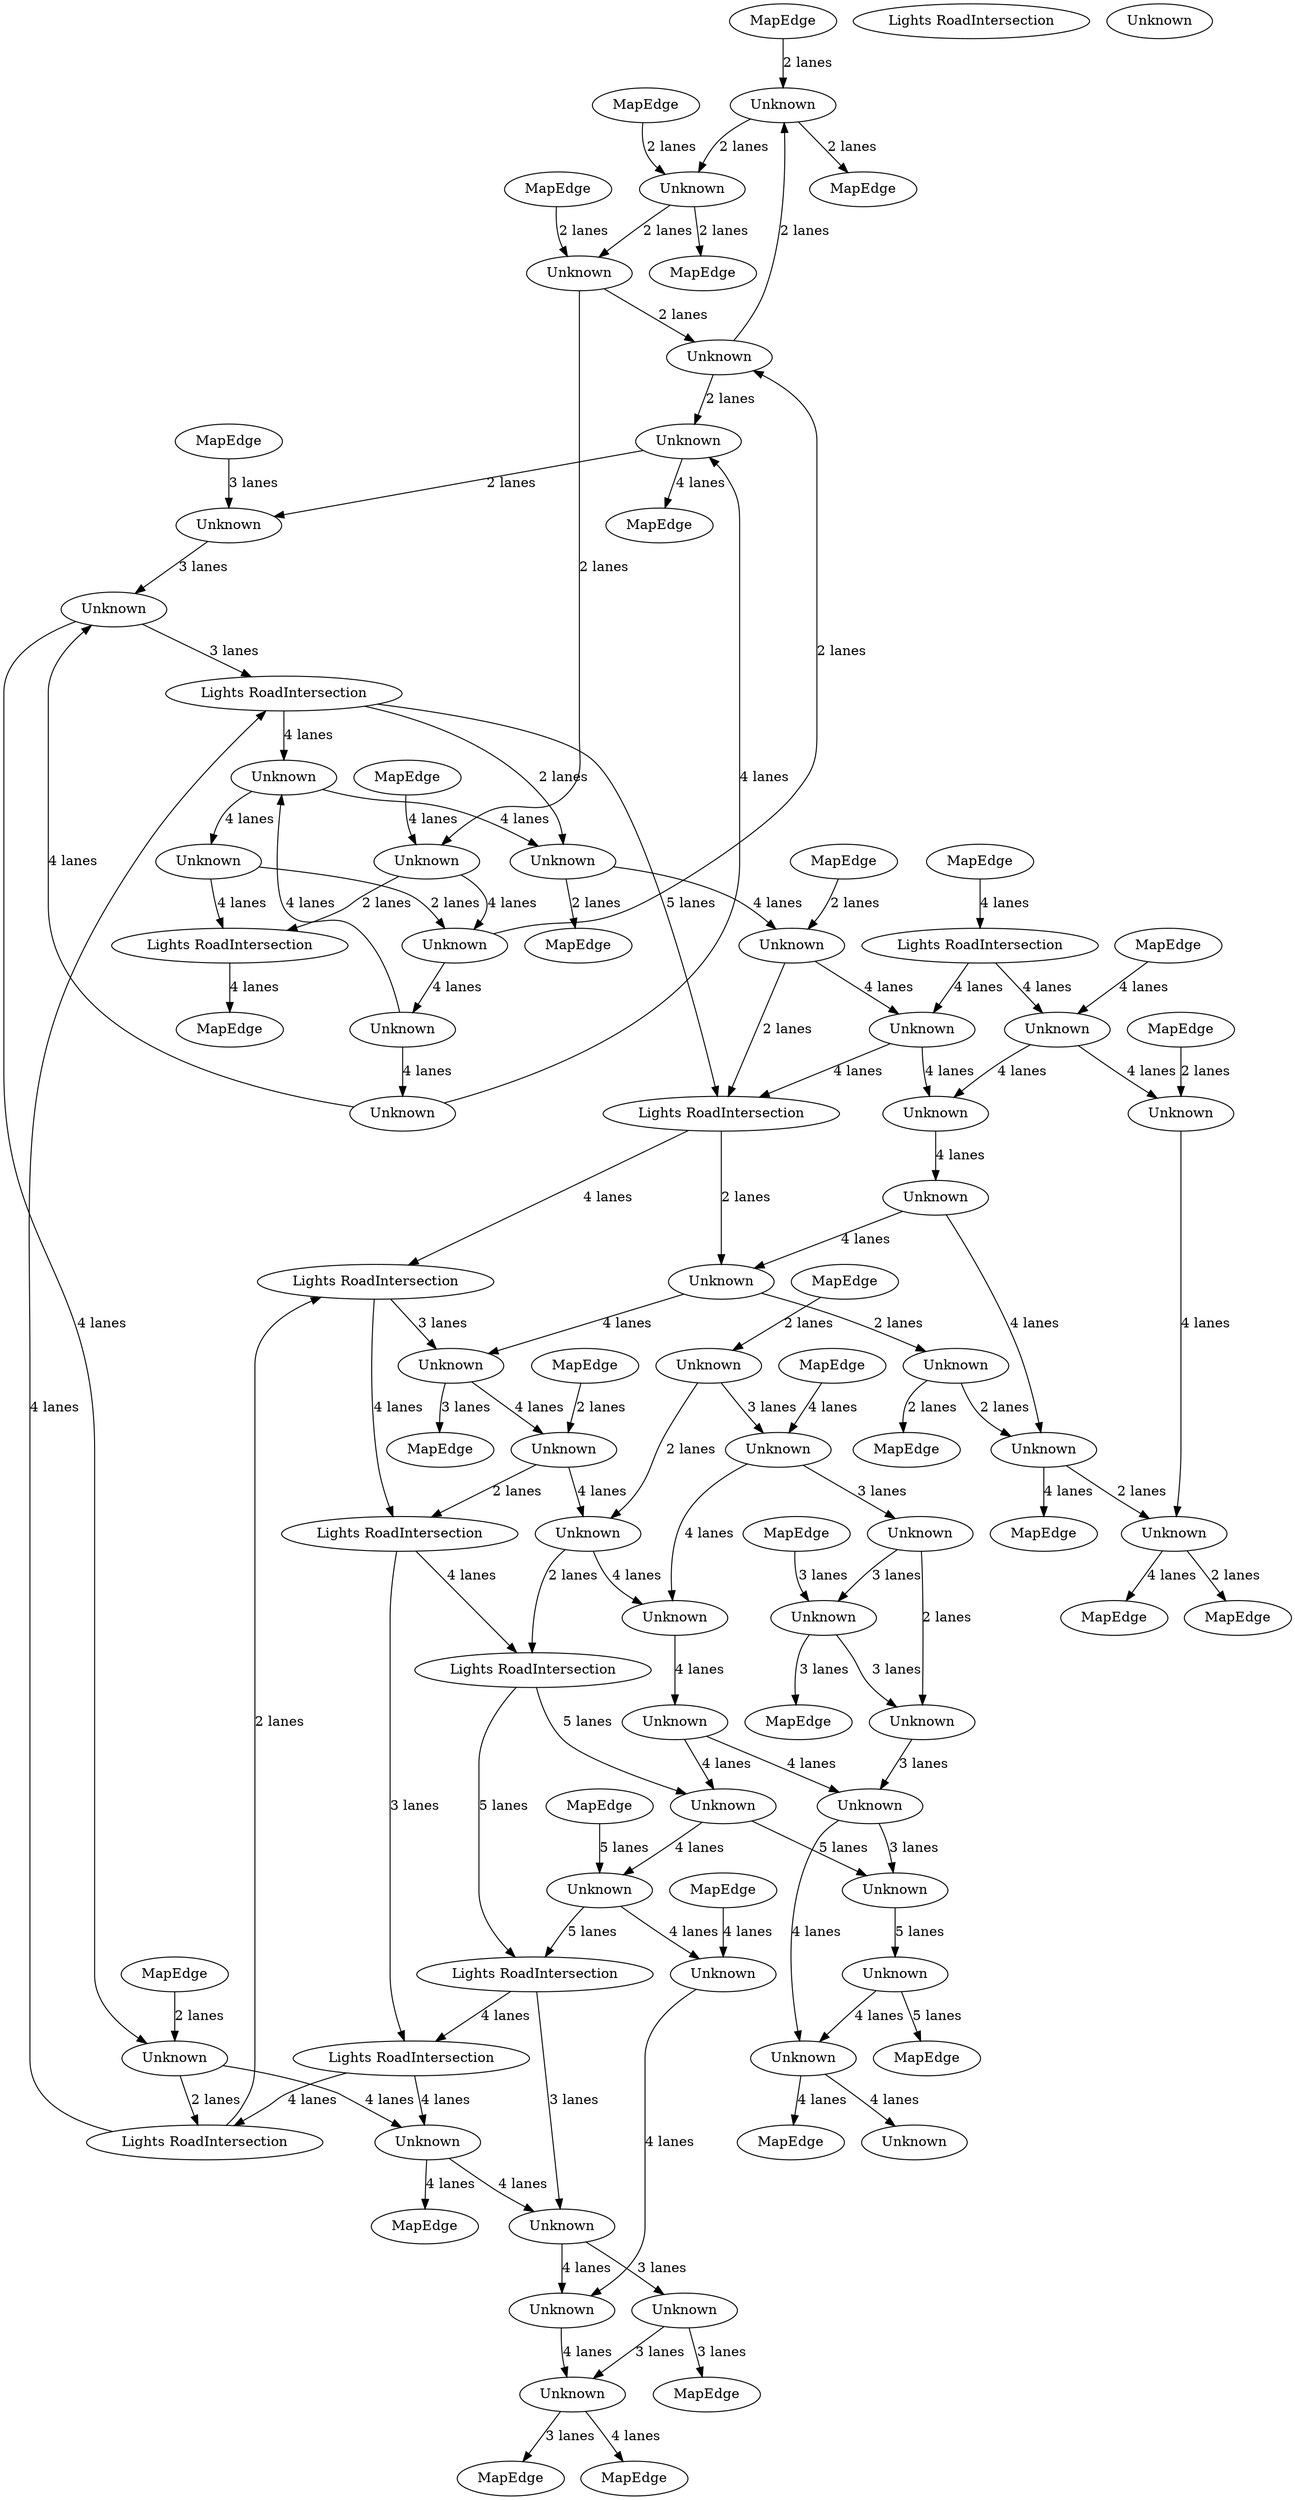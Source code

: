 digraph {
    0 [ label = "MapEdge" ]
    1 [ label = "Unknown" ]
    2 [ label = "Unknown" ]
    3 [ label = "MapEdge" ]
    4 [ label = "Unknown" ]
    5 [ label = "MapEdge" ]
    6 [ label = "MapEdge" ]
    7 [ label = "Lights RoadIntersection" ]
    8 [ label = "MapEdge" ]
    9 [ label = "Lights RoadIntersection" ]
    10 [ label = "Lights RoadIntersection" ]
    11 [ label = "Lights RoadIntersection" ]
    12 [ label = "Lights RoadIntersection" ]
    13 [ label = "MapEdge" ]
    14 [ label = "Lights RoadIntersection" ]
    15 [ label = "Lights RoadIntersection" ]
    16 [ label = "MapEdge" ]
    17 [ label = "Lights RoadIntersection" ]
    18 [ label = "Lights RoadIntersection" ]
    19 [ label = "MapEdge" ]
    20 [ label = "Unknown" ]
    21 [ label = "MapEdge" ]
    22 [ label = "MapEdge" ]
    23 [ label = "MapEdge" ]
    24 [ label = "Unknown" ]
    25 [ label = "MapEdge" ]
    26 [ label = "MapEdge" ]
    27 [ label = "Lights RoadIntersection" ]
    28 [ label = "Unknown" ]
    29 [ label = "Unknown" ]
    30 [ label = "MapEdge" ]
    31 [ label = "Unknown" ]
    32 [ label = "Unknown" ]
    33 [ label = "MapEdge" ]
    34 [ label = "Unknown" ]
    35 [ label = "MapEdge" ]
    36 [ label = "Lights RoadIntersection" ]
    37 [ label = "MapEdge" ]
    38 [ label = "MapEdge" ]
    39 [ label = "Unknown" ]
    40 [ label = "Unknown" ]
    41 [ label = "Unknown" ]
    42 [ label = "Unknown" ]
    43 [ label = "Unknown" ]
    44 [ label = "Unknown" ]
    45 [ label = "MapEdge" ]
    46 [ label = "Unknown" ]
    47 [ label = "Unknown" ]
    48 [ label = "MapEdge" ]
    49 [ label = "Unknown" ]
    50 [ label = "Unknown" ]
    51 [ label = "Unknown" ]
    52 [ label = "MapEdge" ]
    53 [ label = "MapEdge" ]
    54 [ label = "Unknown" ]
    55 [ label = "Unknown" ]
    56 [ label = "Unknown" ]
    57 [ label = "Unknown" ]
    58 [ label = "Unknown" ]
    59 [ label = "MapEdge" ]
    60 [ label = "MapEdge" ]
    61 [ label = "MapEdge" ]
    62 [ label = "MapEdge" ]
    63 [ label = "Unknown" ]
    64 [ label = "Unknown" ]
    65 [ label = "Unknown" ]
    66 [ label = "Unknown" ]
    67 [ label = "Unknown" ]
    68 [ label = "Unknown" ]
    69 [ label = "Unknown" ]
    70 [ label = "Unknown" ]
    71 [ label = "Unknown" ]
    72 [ label = "Unknown" ]
    73 [ label = "Unknown" ]
    74 [ label = "Unknown" ]
    75 [ label = "Unknown" ]
    76 [ label = "Unknown" ]
    77 [ label = "Unknown" ]
    78 [ label = "Unknown" ]
    79 [ label = "MapEdge" ]
    80 [ label = "Unknown" ]
    81 [ label = "Unknown" ]
    82 [ label = "Unknown" ]
    83 [ label = "MapEdge" ]
    84 [ label = "MapEdge" ]
    85 [ label = "Unknown" ]
    86 [ label = "Unknown" ]
    87 [ label = "MapEdge" ]
    88 [ label = "MapEdge" ]
    89 [ label = "Unknown" ]
    90 [ label = "MapEdge" ]
    91 [ label = "Unknown" ]
    92 [ label = "MapEdge" ]
    66 -> 18 [ label = "2 lanes" ]
    19 -> 66 [ label = "2 lanes" ]
    85 -> 2 [ label = "2 lanes" ]
    2 -> 3 [ label = "2 lanes" ]
    1 -> 85 [ label = "2 lanes" ]
    5 -> 4 [ label = "2 lanes" ]
    2 -> 6 [ label = "4 lanes" ]
    4 -> 2 [ label = "4 lanes" ]
    7 -> 46 [ label = "4 lanes" ]
    46 -> 4 [ label = "4 lanes" ]
    24 -> 54 [ label = "3 lanes" ]
    54 -> 23 [ label = "3 lanes" ]
    49 -> 27 [ label = "2 lanes" ]
    29 -> 28 [ label = "2 lanes" ]
    30 -> 29 [ label = "2 lanes" ]
    28 -> 49 [ label = "2 lanes" ]
    50 -> 32 [ label = "2 lanes" ]
    44 -> 33 [ label = "2 lanes" ]
    32 -> 44 [ label = "2 lanes" ]
    31 -> 50 [ label = "2 lanes" ]
    25 -> 28 [ label = "2 lanes" ]
    28 -> 32 [ label = "2 lanes" ]
    86 -> 34 [ label = "2 lanes" ]
    32 -> 86 [ label = "2 lanes" ]
    39 -> 77 [ label = "3 lanes" ]
    42 -> 39 [ label = "3 lanes" ]
    45 -> 42 [ label = "3 lanes" ]
    77 -> 43 [ label = "3 lanes" ]
    40 -> 42 [ label = "3 lanes" ]
    41 -> 55 [ label = "3 lanes" ]
    55 -> 40 [ label = "3 lanes" ]
    40 -> 39 [ label = "2 lanes" ]
    47 -> 1 [ label = "2 lanes" ]
    1 -> 16 [ label = "2 lanes" ]
    15 -> 47 [ label = "2 lanes" ]
    21 -> 7 [ label = "4 lanes" ]
    69 -> 15 [ label = "4 lanes" ]
    7 -> 69 [ label = "4 lanes" ]
    18 -> 17 [ label = "3 lanes" ]
    11 -> 17 [ label = "4 lanes" ]
    42 -> 37 [ label = "3 lanes" ]
    65 -> 12 [ label = "2 lanes" ]
    13 -> 41 [ label = "2 lanes" ]
    41 -> 65 [ label = "2 lanes" ]
    12 -> 11 [ label = "5 lanes" ]
    64 -> 11 [ label = "5 lanes" ]
    88 -> 64 [ label = "5 lanes" ]
    9 -> 18 [ label = "4 lanes" ]
    29 -> 26 [ label = "2 lanes" ]
    44 -> 29 [ label = "2 lanes" ]
    0 -> 44 [ label = "2 lanes" ]
    48 -> 49 [ label = "4 lanes" ]
    49 -> 50 [ label = "4 lanes" ]
    50 -> 75 [ label = "4 lanes" ]
    71 -> 86 [ label = "4 lanes" ]
    75 -> 71 [ label = "4 lanes" ]
    86 -> 87 [ label = "4 lanes" ]
    46 -> 76 [ label = "4 lanes" ]
    68 -> 85 [ label = "4 lanes" ]
    76 -> 68 [ label = "4 lanes" ]
    79 -> 46 [ label = "4 lanes" ]
    85 -> 83 [ label = "4 lanes" ]
    54 -> 59 [ label = "4 lanes" ]
    57 -> 58 [ label = "4 lanes" ]
    58 -> 54 [ label = "4 lanes" ]
    61 -> 57 [ label = "4 lanes" ]
    14 -> 15 [ label = "5 lanes" ]
    10 -> 9 [ label = "2 lanes" ]
    12 -> 20 [ label = "5 lanes" ]
    82 -> 38 [ label = "5 lanes" ]
    20 -> 43 [ label = "5 lanes" ]
    43 -> 82 [ label = "5 lanes" ]
    51 -> 14 [ label = "3 lanes" ]
    35 -> 34 [ label = "3 lanes" ]
    34 -> 51 [ label = "3 lanes" ]
    10 -> 14 [ label = "4 lanes" ]
    18 -> 12 [ label = "4 lanes" ]
    74 -> 10 [ label = "2 lanes" ]
    52 -> 74 [ label = "2 lanes" ]
    17 -> 10 [ label = "4 lanes" ]
    15 -> 9 [ label = "4 lanes" ]
    31 -> 27 [ label = "4 lanes" ]
    70 -> 31 [ label = "4 lanes" ]
    27 -> 60 [ label = "4 lanes" ]
    14 -> 70 [ label = "4 lanes" ]
    24 -> 22 [ label = "3 lanes" ]
    72 -> 24 [ label = "3 lanes" ]
    11 -> 72 [ label = "3 lanes" ]
    73 -> 53 [ label = "4 lanes" ]
    17 -> 73 [ label = "4 lanes" ]
    67 -> 8 [ label = "3 lanes" ]
    9 -> 67 [ label = "3 lanes" ]
    20 -> 64 [ label = "4 lanes" ]
    56 -> 20 [ label = "4 lanes" ]
    64 -> 57 [ label = "4 lanes" ]
    56 -> 77 [ label = "4 lanes" ]
    77 -> 81 [ label = "4 lanes" ]
    78 -> 56 [ label = "4 lanes" ]
    81 -> 62 [ label = "4 lanes" ]
    47 -> 67 [ label = "4 lanes" ]
    65 -> 78 [ label = "4 lanes" ]
    66 -> 65 [ label = "4 lanes" ]
    67 -> 66 [ label = "4 lanes" ]
    68 -> 47 [ label = "4 lanes" ]
    69 -> 76 [ label = "4 lanes" ]
    70 -> 89 [ label = "4 lanes" ]
    75 -> 70 [ label = "4 lanes" ]
    89 -> 91 [ label = "4 lanes" ]
    91 -> 69 [ label = "4 lanes" ]
    51 -> 74 [ label = "4 lanes" ]
    71 -> 51 [ label = "4 lanes" ]
    72 -> 58 [ label = "4 lanes" ]
    73 -> 72 [ label = "4 lanes" ]
    74 -> 73 [ label = "4 lanes" ]
    81 -> 80 [ label = "4 lanes" ]
    82 -> 81 [ label = "4 lanes" ]
    55 -> 78 [ label = "4 lanes" ]
    84 -> 55 [ label = "4 lanes" ]
    14 -> 89 [ label = "2 lanes" ]
    89 -> 90 [ label = "2 lanes" ]
    91 -> 15 [ label = "2 lanes" ]
    92 -> 91 [ label = "2 lanes" ]
}
